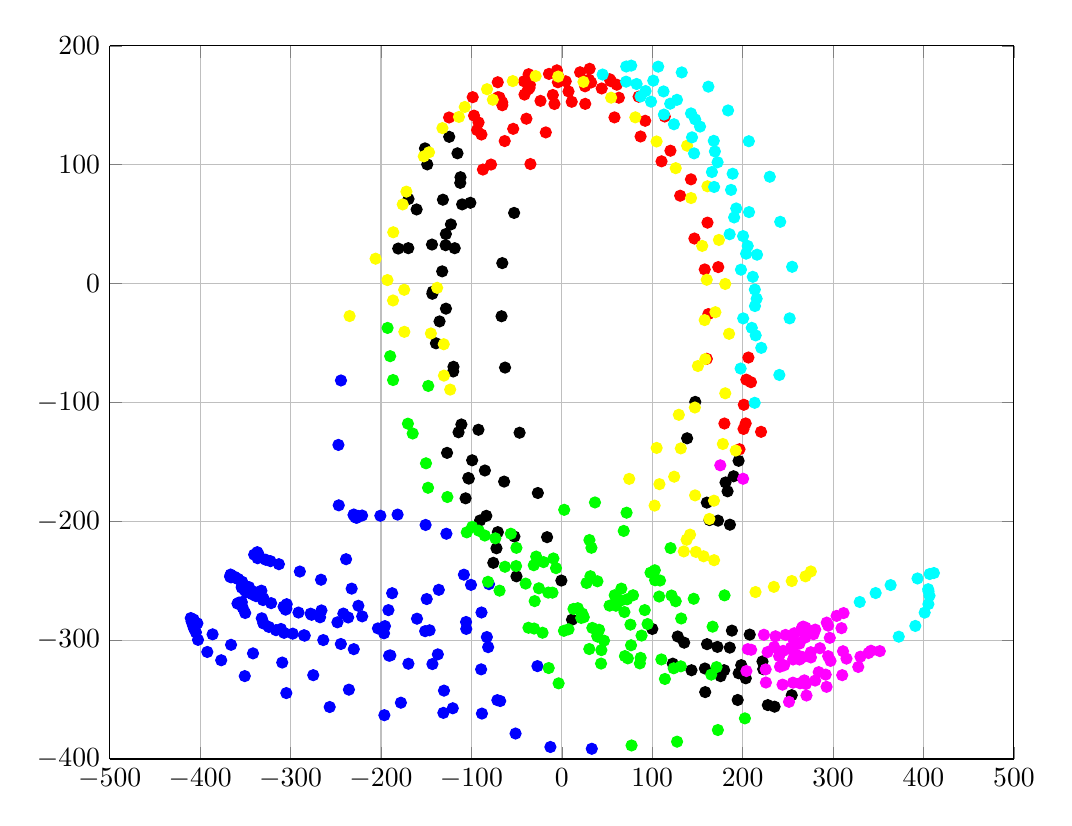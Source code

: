 % This file was created by matlab2tikz.
% Minimal pgfplots version: 1.3
%
%The latest updates can be retrieved from
%  http://www.mathworks.com/matlabcentral/fileexchange/22022-matlab2tikz
%where you can also make suggestions and rate matlab2tikz.
%
\definecolor{mycolor1}{rgb}{1.0,0.0,1.0}%
\definecolor{mycolor2}{rgb}{1.0,1.0,0.0}%
\definecolor{mycolor3}{rgb}{0.0,1.0,1.0}%
%
\begin{tikzpicture}

\begin{axis}[%
width=4.521in,
height=3.566in,
at={(0.758in,0.481in)},
scale only axis,
separate axis lines,
every outer x axis line/.append style={black},
every x tick label/.append style={font=\color{black}},
xmin=-500,
xmax=500,
xmajorgrids,
every outer y axis line/.append style={black},
every y tick label/.append style={font=\color{black}},
ymin=-400,
ymax=200,
ymajorgrids
]
\addplot [color=blue,only marks,mark=*,mark options={solid},forget plot]
  table[row sep=crcr]{%
-226.432	-196.406\\
-226.634	-196.994\\
-227.745	-195.947\\
-227.422	-196.845\\
-230.331	-194.737\\
-228.779	-195.692\\
-230.023	-194.336\\
-228.223	-196.699\\
-228.972	-195.043\\
-224.997	-195.55\\
-220.904	-195.176\\
-200.679	-195.351\\
-181.61	-194.386\\
-150.639	-203.094\\
-335.456	-227.792\\
-336.79	-226.003\\
-340.251	-228.074\\
-336.411	-231.102\\
-327.496	-232.358\\
-322.202	-233.552\\
-312.883	-236.106\\
-289.727	-242.292\\
-266.303	-249.178\\
-232.431	-256.671\\
-187.646	-260.517\\
-136.041	-257.685\\
-80.544	-252.874\\
-353.091	-252.729\\
-353.352	-253.976\\
-352.872	-254.044\\
-351.269	-256.097\\
-347.877	-259.091\\
-342.272	-260.027\\
-340.996	-260.582\\
-338.189	-262.986\\
-330.276	-264.688\\
-307.718	-271.857\\
-277.791	-277.736\\
-241.619	-277.665\\
-191.763	-274.743\\
-149.424	-265.435\\
-100.454	-253.507\\
-127.669	-210.49\\
-108.309	-244.923\\
-88.844	-276.735\\
-365.906	-247.169\\
-366.285	-244.835\\
-366.927	-246.459\\
-365.893	-245.957\\
-361.952	-246.696\\
-360.367	-247.813\\
-357.777	-248.611\\
-353.517	-250.892\\
-346.004	-255.357\\
-332.26	-258.384\\
-304.242	-269.745\\
-265.838	-275.014\\
-220.794	-280.001\\
-160.166	-281.956\\
-105.902	-284.73\\
-351.786	-255.504\\
-349.725	-256.941\\
-350.974	-257.775\\
-348.955	-259.609\\
-342.44	-261.395\\
-330.408	-266.313\\
-305.496	-274.344\\
-276.754	-278.69\\
-248.179	-285.009\\
-203.352	-290.131\\
-151.155	-292.443\\
-105.674	-290.555\\
-353.835	-254.811\\
-353.956	-255.891\\
-344.538	-259.288\\
-341.558	-258.966\\
-336.727	-261.206\\
-329.885	-265.319\\
-321.473	-268.868\\
-304.605	-273.484\\
-291.239	-276.794\\
-267.341	-280.764\\
-236.298	-280.927\\
-195.62	-288.206\\
-146.22	-291.707\\
-82.897	-297.398\\
-410.336	-281.433\\
-407.18	-282.649\\
-403.038	-285.85\\
-386.217	-295.116\\
-365.813	-303.945\\
-341.525	-311.131\\
-309.214	-318.852\\
-274.899	-329.464\\
-235.464	-341.665\\
-177.981	-352.636\\
-120.612	-357.307\\
-68.166	-351.215\\
-409.457	-284.237\\
-408.643	-285.191\\
-407.919	-286.576\\
-407.849	-287.78\\
-406.887	-289.942\\
-404.685	-293.437\\
-402.363	-299.757\\
-392.053	-309.942\\
-376.686	-316.929\\
-350.622	-330.251\\
-304.656	-344.546\\
-256.718	-356.269\\
-196.263	-363.13\\
-131.001	-361.188\\
-71.287	-350.487\\
-244.256	-81.544\\
-247.073	-135.769\\
-246.68	-186.584\\
-238.601	-231.905\\
-225.0	-271.098\\
-196.628	-294.226\\
-169.666	-319.858\\
-130.317	-342.474\\
-88.35	-361.777\\
-51.144	-378.573\\
-12.634	-389.89\\
33.146	-391.388\\
-353.874	-268.059\\
-358.701	-269.256\\
-356.975	-268.407\\
-352.977	-272.623\\
-350.165	-277.171\\
-331.848	-281.614\\
-310.602	-290.604\\
-284.293	-296.209\\
-244.373	-303.248\\
-189.625	-312.857\\
-137.115	-311.97\\
-81.483	-305.894\\
-330.03	-285.602\\
-329.931	-285.996\\
-323.946	-288.913\\
-316.101	-291.606\\
-307.173	-293.858\\
-297.59	-294.552\\
-285.171	-295.902\\
-263.833	-299.95\\
-230.077	-307.586\\
-191.045	-313.085\\
-143.112	-320.13\\
-89.239	-324.592\\
-26.977	-321.858\\
};
\addplot [color=black,only marks,mark=*,mark options={solid},forget plot]
  table[row sep=crcr]{%
138.573	-130.194\\
147.559	-99.565\\
-124.526	123.412\\
-148.819	100.233\\
-160.578	62.314\\
-169.762	29.755\\
-126.921	-142.452\\
-106.411	-180.694\\
188.08	-291.993\\
207.828	-295.353\\
-151.322	113.699\\
-169.553	71.094\\
-180.938	29.429\\
198.409	-321.025\\
221.898	-317.905\\
172.764	-199.452\\
181.057	-167.346\\
-115.391	109.567\\
-131.503	70.524\\
-143.582	32.791\\
-143.21	-8.619\\
-139.2	-50.259\\
-99.164	-148.698\\
-83.497	-195.42\\
-72.27	-222.722\\
122.679	-319.793\\
158.228	-323.859\\
179.538	-325.294\\
160.368	-184.312\\
-112.056	89.453\\
-122.673	49.737\\
-132.319	10.246\\
-135.204	-31.855\\
-120.124	-73.974\\
-92.215	-123.018\\
-63.812	-166.617\\
-52.444	-212.829\\
128.174	-296.924\\
160.556	-303.389\\
185.782	-306.302\\
183.31	-174.808\\
195.494	-149.134\\
-112.307	84.685\\
-128.239	41.644\\
-111.083	-118.563\\
-102.858	-164.109\\
195.6	-327.891\\
222.701	-324.433\\
163.351	-199.015\\
189.98	-162.144\\
-110.242	66.581\\
-128.532	32.247\\
-142.809	-6.872\\
-114.201	-125.12\\
-103.432	-163.578\\
-90.379	-199.292\\
-75.774	-234.961\\
143.393	-325.313\\
175.58	-330.301\\
203.426	-332.113\\
235.295	-355.977\\
254.285	-346.328\\
-101.145	67.938\\
-118.461	29.728\\
-128.144	-21.125\\
-119.825	-70.032\\
-85.073	-157.286\\
-70.746	-209.13\\
-50.146	-246.327\\
158.572	-343.719\\
194.5	-350.345\\
227.835	-354.645\\
185.911	-202.883\\
-52.756	59.413\\
-65.829	17.184\\
-66.658	-27.528\\
-62.783	-70.695\\
-46.713	-125.513\\
-26.512	-176.219\\
-16.294	-213.372\\
-0.499	-249.894\\
11.251	-282.807\\
100.072	-290.589\\
135.311	-302.115\\
172.117	-305.69\\
};
\addplot [color=red,only marks,mark=*,mark options={solid},forget plot]
  table[row sep=crcr]{%
160.357	-63.345\\
162.062	-25.705\\
158.062	11.864\\
146.607	37.871\\
130.881	73.886\\
110.264	102.812\\
87.111	123.709\\
58.233	139.777\\
25.903	151.158\\
-9.941	158.625\\
-41.268	158.967\\
-70.711	156.708\\
-97.094	141.244\\
173.003	13.837\\
161.107	51.236\\
142.815	87.654\\
120.11	111.731\\
92.191	136.914\\
63.112	156.331\\
30.003	171.505\\
-5.42	179.363\\
-36.719	176.114\\
-70.846	169.347\\
-98.554	156.786\\
-124.679	139.693\\
196.489	-139.402\\
54.409	170.204\\
20.206	177.725\\
-14.232	176.376\\
-41.855	170.173\\
-68.968	156.531\\
-92.07	135.52\\
179.787	-117.766\\
32.402	169.148\\
-4.369	169.333\\
-37.292	163.347\\
-65.803	150.006\\
-93.742	129.128\\
203.334	-117.678\\
209.173	-82.986\\
30.777	180.646\\
-4.4	175.235\\
-35.323	167.259\\
-65.891	152.413\\
-88.904	125.365\\
200.967	-122.314\\
204.029	-80.883\\
60.821	167.256\\
25.724	165.933\\
-8.154	151.054\\
-39.177	138.659\\
-63.165	119.863\\
-87.259	95.896\\
113.892	140.531\\
84.927	157.171\\
53.064	171.861\\
4.316	170.141\\
-35.663	164.641\\
201.291	-101.979\\
206.345	-62.248\\
44.116	164.118\\
7.394	161.612\\
-23.579	153.667\\
-53.766	130.152\\
-78.278	100.098\\
220.326	-124.754\\
10.927	152.895\\
-17.708	127.14\\
-34.721	100.524\\
};
\addplot [color=green,only marks,mark=*,mark options={solid},forget plot]
  table[row sep=crcr]{%
-105.13	-209.322\\
-56.389	-210.466\\
2.646	-190.364\\
36.655	-184.164\\
-192.694	-37.345\\
-186.63	-81.186\\
-170.214	-117.888\\
-150.216	-151.238\\
-126.565	-179.584\\
-99.097	-204.698\\
-73.475	-214.346\\
-50.219	-222.342\\
-6.422	-239.422\\
39.381	-250.48\\
65.818	-256.669\\
107.669	-263.312\\
145.866	-265.201\\
179.941	-262.331\\
-9.34	-231.3\\
32.749	-222.311\\
68.456	-208.113\\
-147.711	-86.135\\
-85.18	-211.989\\
-62.885	-238.264\\
-20.248	-234.364\\
31.604	-246.233\\
59.452	-263.585\\
91.712	-274.728\\
132.004	-281.792\\
166.773	-288.66\\
-31.024	-236.973\\
30.519	-215.802\\
71.623	-192.778\\
-189.855	-61.108\\
-164.919	-126.162\\
-147.93	-171.822\\
-30.022	-267.172\\
7.403	-290.893\\
43.749	-308.384\\
86.297	-319.565\\
131.599	-322.039\\
171.137	-322.699\\
-36.898	-289.58\\
22.587	-277.657\\
72.226	-265.658\\
108.6	-249.833\\
-50.551	-237.682\\
-15.007	-260.02\\
24.294	-280.677\\
46.679	-300.42\\
87.165	-314.913\\
-30.665	-290.247\\
21.971	-278.241\\
58.481	-262.197\\
102.839	-241.229\\
-28.369	-229.703\\
27.354	-251.932\\
59.846	-271.039\\
94.828	-286.449\\
-21.297	-293.779\\
21.425	-281.305\\
65.321	-266.616\\
103.172	-249.604\\
-91.815	-207.922\\
-81.658	-250.933\\
-40.014	-252.426\\
12.889	-273.751\\
39.728	-297.105\\
69.746	-313.423\\
123.722	-323.681\\
165.26	-329.008\\
-3.533	-336.357\\
43.387	-319.716\\
88.181	-296.173\\
125.971	-267.293\\
-68.847	-258.364\\
-25.361	-256.384\\
17.681	-273.148\\
41.213	-291.278\\
76.556	-304.316\\
110.075	-316.228\\
-14.504	-323.482\\
39.139	-296.499\\
78.776	-262.249\\
120.258	-222.565\\
77.122	-388.6\\
127.452	-385.419\\
172.596	-375.615\\
202.485	-365.819\\
2.325	-292.165\\
52.823	-270.98\\
98.098	-243.254\\
-10.33	-260.049\\
33.76	-289.727\\
73.039	-315.341\\
114.009	-332.665\\
30.364	-307.474\\
75.888	-286.972\\
121.321	-262.473\\
69.228	-276.374\\
};
\addplot [color=mycolor1,only marks,mark=*,mark options={solid},forget plot]
  table[row sep=crcr]{%
223.496	-295.475\\
236.252	-296.766\\
247.423	-295.618\\
257.022	-294.222\\
264.261	-292.28\\
265.531	-289.664\\
266.843	-288.621\\
269.583	-289.462\\
240.258	-313.503\\
253.406	-306.326\\
262.844	-302.892\\
269.158	-297.806\\
280.279	-291.162\\
292.976	-285.249\\
303.862	-279.607\\
204.131	-325.992\\
225.425	-324.626\\
241.272	-322.363\\
255.723	-316.254\\
266.657	-314.331\\
175.243	-152.908\\
209.383	-308.094\\
227.566	-310.03\\
244.734	-309.035\\
256.405	-310.155\\
262.313	-313.327\\
275.48	-314.557\\
294.515	-313.464\\
314.825	-315.552\\
330.232	-313.897\\
339.22	-310.819\\
341.961	-308.941\\
245.799	-321.165\\
262.894	-316.284\\
275.328	-310.162\\
285.441	-306.806\\
296.363	-298.065\\
309.279	-289.928\\
225.71	-335.666\\
244.082	-337.443\\
255.58	-335.778\\
263.374	-336.27\\
268.234	-333.857\\
280.175	-334.022\\
291.808	-329.016\\
269.888	-336.901\\
284.104	-326.933\\
297.159	-317.467\\
310.967	-309.357\\
251.258	-351.925\\
270.605	-346.589\\
292.806	-339.283\\
310.091	-329.461\\
327.837	-322.544\\
351.683	-309.231\\
200.49	-164.249\\
205.738	-307.59\\
234.833	-305.761\\
256.714	-300.323\\
278.304	-295.029\\
294.532	-287.801\\
311.603	-277.244\\
};
\addplot [color=mycolor2,only marks,mark=*,mark options={solid},forget plot]
  table[row sep=crcr]{%
74.533	-164.34\\
104.858	-138.293\\
129.404	-110.438\\
150.501	-69.381\\
157.97	-30.755\\
160.293	3.188\\
155.249	31.665\\
142.907	71.925\\
125.986	97.052\\
104.803	119.511\\
81.31	139.819\\
54.514	156.38\\
23.923	169.634\\
-4.015	174.118\\
-28.96	174.507\\
-54.23	170.318\\
-82.732	163.494\\
-107.346	148.543\\
-132.052	130.746\\
-152.685	106.997\\
-171.902	77.31\\
-186.419	43.128\\
-192.842	2.91\\
214.22	-259.551\\
234.497	-255.176\\
254.301	-250.268\\
269.471	-246.322\\
275.405	-242.225\\
102.627	-186.806\\
124.266	-162.485\\
-174.342	-5.244\\
-174.159	-40.638\\
107.945	-168.773\\
131.603	-138.685\\
147.145	-104.292\\
158.685	-63.572\\
169.837	-24.116\\
-186.69	-14.239\\
148.303	-225.783\\
-123.473	-89.23\\
138.016	-215.54\\
134.905	-225.371\\
163.172	-198.04\\
-137.873	-3.605\\
-130.578	-51.077\\
156.784	-229.46\\
-144.799	-41.994\\
-130.347	-77.464\\
147.395	-178.221\\
178.073	-134.982\\
180.754	-92.339\\
184.974	-42.295\\
180.72	-0.327\\
173.746	36.678\\
161.019	81.805\\
138.551	115.953\\
-76.314	154.634\\
-113.76	140.153\\
-146.878	110.406\\
-175.959	66.555\\
-205.947	20.896\\
-234.697	-27.35\\
141.843	-211.241\\
168.28	-182.67\\
192.388	-140.502\\
168.41	-232.749\\
};
\addplot [color=mycolor3,only marks,mark=*,mark options={solid},forget plot]
  table[row sep=crcr]{%
213.325	-100.343\\
220.567	-54.105\\
215.462	-12.76\\
203.805	25.126\\
190.562	55.614\\
165.987	93.799\\
143.987	122.984\\
112.909	142.162\\
87.095	157.373\\
197.748	-71.505\\
200.577	-29.329\\
198.127	11.662\\
185.591	41.495\\
168.429	81.252\\
146.238	109.508\\
123.991	134.008\\
98.665	153.016\\
71.05	169.836\\
214.382	-43.607\\
213.452	-5.067\\
205.575	31.611\\
192.877	63.17\\
172.261	102.029\\
152.849	132.051\\
127.36	154.55\\
101.127	170.671\\
71.215	182.593\\
210.093	-37.278\\
211.208	5.646\\
200.428	39.894\\
187.153	78.775\\
169.278	111.147\\
147.506	138.108\\
119.821	151.304\\
92.638	161.939\\
213.609	-18.931\\
215.902	24.27\\
207.049	60.095\\
188.913	92.381\\
168.056	120.048\\
142.867	143.115\\
112.491	161.618\\
82.717	167.873\\
372.625	-297.086\\
390.951	-288.04\\
401.291	-276.847\\
405.395	-269.683\\
406.616	-262.655\\
405.516	-258.91\\
405.163	-257.158\\
240.583	-76.904\\
251.96	-29.283\\
254.703	14.089\\
241.536	51.918\\
229.99	89.843\\
206.838	119.72\\
183.859	145.616\\
162.07	165.635\\
132.617	177.608\\
106.603	182.471\\
76.734	183.345\\
45.12	175.826\\
329.474	-267.897\\
347.054	-260.379\\
363.635	-253.695\\
393.382	-248.114\\
406.822	-244.375\\
411.466	-243.537\\
};
\end{axis}
\end{tikzpicture}%